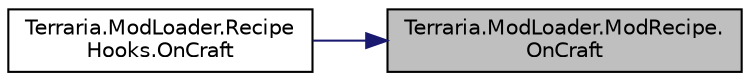 digraph "Terraria.ModLoader.ModRecipe.OnCraft"
{
 // LATEX_PDF_SIZE
  edge [fontname="Helvetica",fontsize="10",labelfontname="Helvetica",labelfontsize="10"];
  node [fontname="Helvetica",fontsize="10",shape=record];
  rankdir="RL";
  Node1 [label="Terraria.ModLoader.ModRecipe.\lOnCraft",height=0.2,width=0.4,color="black", fillcolor="grey75", style="filled", fontcolor="black",tooltip="Allows you to make anything happen when the player uses this recipe. The item  parameter is the item ..."];
  Node1 -> Node2 [dir="back",color="midnightblue",fontsize="10",style="solid",fontname="Helvetica"];
  Node2 [label="Terraria.ModLoader.Recipe\lHooks.OnCraft",height=0.2,width=0.4,color="black", fillcolor="white", style="filled",URL="$class_terraria_1_1_mod_loader_1_1_recipe_hooks.html#a57ca1e610a05308544c85afb58dc3c03",tooltip="Allows you to make anything happen when a player uses this recipe."];
}
